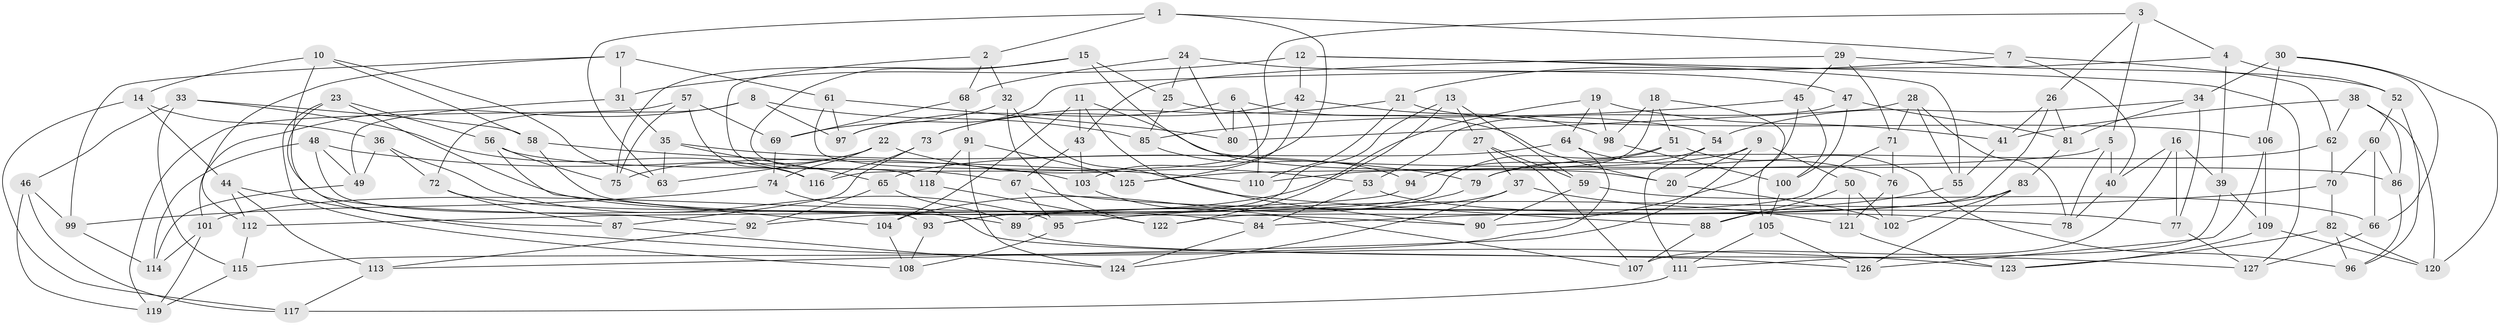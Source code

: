 // coarse degree distribution, {6: 0.49382716049382713, 5: 0.07407407407407407, 4: 0.4074074074074074, 3: 0.024691358024691357}
// Generated by graph-tools (version 1.1) at 2025/24/03/03/25 07:24:26]
// undirected, 127 vertices, 254 edges
graph export_dot {
graph [start="1"]
  node [color=gray90,style=filled];
  1;
  2;
  3;
  4;
  5;
  6;
  7;
  8;
  9;
  10;
  11;
  12;
  13;
  14;
  15;
  16;
  17;
  18;
  19;
  20;
  21;
  22;
  23;
  24;
  25;
  26;
  27;
  28;
  29;
  30;
  31;
  32;
  33;
  34;
  35;
  36;
  37;
  38;
  39;
  40;
  41;
  42;
  43;
  44;
  45;
  46;
  47;
  48;
  49;
  50;
  51;
  52;
  53;
  54;
  55;
  56;
  57;
  58;
  59;
  60;
  61;
  62;
  63;
  64;
  65;
  66;
  67;
  68;
  69;
  70;
  71;
  72;
  73;
  74;
  75;
  76;
  77;
  78;
  79;
  80;
  81;
  82;
  83;
  84;
  85;
  86;
  87;
  88;
  89;
  90;
  91;
  92;
  93;
  94;
  95;
  96;
  97;
  98;
  99;
  100;
  101;
  102;
  103;
  104;
  105;
  106;
  107;
  108;
  109;
  110;
  111;
  112;
  113;
  114;
  115;
  116;
  117;
  118;
  119;
  120;
  121;
  122;
  123;
  124;
  125;
  126;
  127;
  1 -- 2;
  1 -- 7;
  1 -- 103;
  1 -- 63;
  2 -- 32;
  2 -- 118;
  2 -- 68;
  3 -- 26;
  3 -- 4;
  3 -- 5;
  3 -- 116;
  4 -- 97;
  4 -- 52;
  4 -- 39;
  5 -- 78;
  5 -- 125;
  5 -- 40;
  6 -- 97;
  6 -- 110;
  6 -- 80;
  6 -- 20;
  7 -- 62;
  7 -- 21;
  7 -- 40;
  8 -- 101;
  8 -- 72;
  8 -- 97;
  8 -- 85;
  9 -- 50;
  9 -- 110;
  9 -- 20;
  9 -- 113;
  10 -- 14;
  10 -- 58;
  10 -- 63;
  10 -- 92;
  11 -- 86;
  11 -- 104;
  11 -- 43;
  11 -- 90;
  12 -- 55;
  12 -- 42;
  12 -- 31;
  12 -- 127;
  13 -- 93;
  13 -- 122;
  13 -- 59;
  13 -- 27;
  14 -- 44;
  14 -- 36;
  14 -- 117;
  15 -- 118;
  15 -- 20;
  15 -- 25;
  15 -- 75;
  16 -- 40;
  16 -- 39;
  16 -- 77;
  16 -- 107;
  17 -- 61;
  17 -- 99;
  17 -- 31;
  17 -- 112;
  18 -- 98;
  18 -- 105;
  18 -- 51;
  18 -- 94;
  19 -- 64;
  19 -- 98;
  19 -- 41;
  19 -- 101;
  20 -- 102;
  21 -- 110;
  21 -- 73;
  21 -- 106;
  22 -- 53;
  22 -- 75;
  22 -- 63;
  22 -- 74;
  23 -- 87;
  23 -- 108;
  23 -- 56;
  23 -- 84;
  24 -- 47;
  24 -- 80;
  24 -- 68;
  24 -- 25;
  25 -- 54;
  25 -- 85;
  26 -- 122;
  26 -- 41;
  26 -- 81;
  27 -- 59;
  27 -- 37;
  27 -- 107;
  28 -- 71;
  28 -- 55;
  28 -- 80;
  28 -- 78;
  29 -- 45;
  29 -- 43;
  29 -- 71;
  29 -- 52;
  30 -- 106;
  30 -- 66;
  30 -- 34;
  30 -- 120;
  31 -- 49;
  31 -- 35;
  32 -- 122;
  32 -- 88;
  32 -- 69;
  33 -- 115;
  33 -- 46;
  33 -- 58;
  33 -- 116;
  34 -- 77;
  34 -- 81;
  34 -- 54;
  35 -- 79;
  35 -- 63;
  35 -- 65;
  36 -- 49;
  36 -- 95;
  36 -- 72;
  37 -- 121;
  37 -- 93;
  37 -- 124;
  38 -- 120;
  38 -- 62;
  38 -- 86;
  38 -- 41;
  39 -- 111;
  39 -- 109;
  40 -- 78;
  41 -- 55;
  42 -- 98;
  42 -- 73;
  42 -- 125;
  43 -- 67;
  43 -- 103;
  44 -- 123;
  44 -- 113;
  44 -- 112;
  45 -- 85;
  45 -- 90;
  45 -- 100;
  46 -- 117;
  46 -- 119;
  46 -- 99;
  47 -- 53;
  47 -- 81;
  47 -- 100;
  48 -- 93;
  48 -- 103;
  48 -- 49;
  48 -- 114;
  49 -- 114;
  50 -- 102;
  50 -- 88;
  50 -- 121;
  51 -- 94;
  51 -- 96;
  51 -- 92;
  52 -- 60;
  52 -- 96;
  53 -- 84;
  53 -- 78;
  54 -- 79;
  54 -- 111;
  55 -- 88;
  56 -- 67;
  56 -- 104;
  56 -- 75;
  57 -- 75;
  57 -- 69;
  57 -- 119;
  57 -- 116;
  58 -- 90;
  58 -- 110;
  59 -- 66;
  59 -- 90;
  60 -- 70;
  60 -- 86;
  60 -- 66;
  61 -- 80;
  61 -- 125;
  61 -- 97;
  62 -- 79;
  62 -- 70;
  64 -- 115;
  64 -- 76;
  64 -- 65;
  65 -- 92;
  65 -- 89;
  66 -- 127;
  67 -- 95;
  67 -- 77;
  68 -- 69;
  68 -- 91;
  69 -- 74;
  70 -- 95;
  70 -- 82;
  71 -- 89;
  71 -- 76;
  72 -- 89;
  72 -- 87;
  73 -- 116;
  73 -- 87;
  74 -- 99;
  74 -- 126;
  76 -- 121;
  76 -- 102;
  77 -- 127;
  79 -- 104;
  81 -- 83;
  82 -- 123;
  82 -- 120;
  82 -- 96;
  83 -- 126;
  83 -- 102;
  83 -- 84;
  84 -- 124;
  85 -- 94;
  86 -- 96;
  87 -- 124;
  88 -- 107;
  89 -- 127;
  91 -- 125;
  91 -- 124;
  91 -- 118;
  92 -- 113;
  93 -- 108;
  94 -- 112;
  95 -- 108;
  98 -- 100;
  99 -- 114;
  100 -- 105;
  101 -- 114;
  101 -- 119;
  103 -- 107;
  104 -- 108;
  105 -- 111;
  105 -- 126;
  106 -- 109;
  106 -- 126;
  109 -- 123;
  109 -- 120;
  111 -- 117;
  112 -- 115;
  113 -- 117;
  115 -- 119;
  118 -- 122;
  121 -- 123;
}
